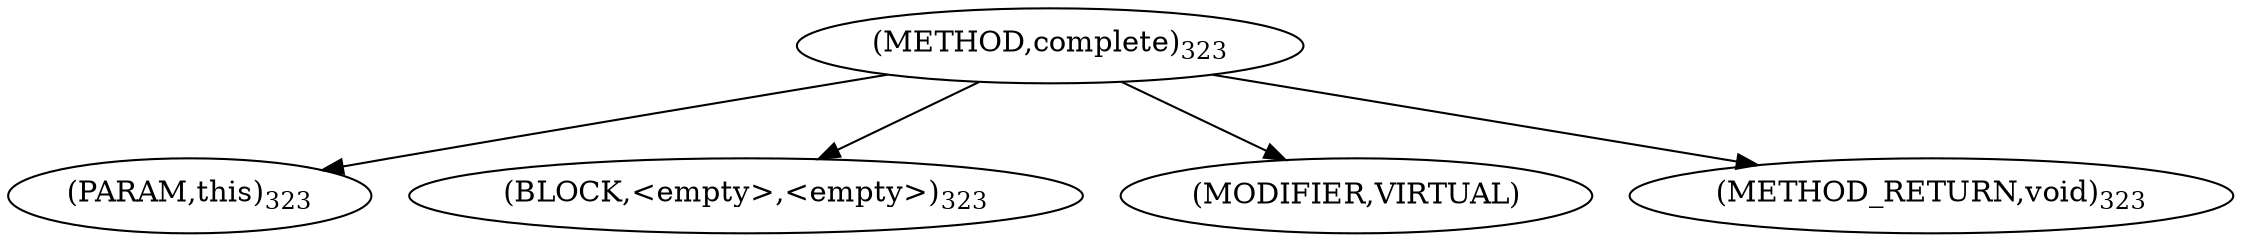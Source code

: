 digraph "complete" {  
"907" [label = <(METHOD,complete)<SUB>323</SUB>> ]
"908" [label = <(PARAM,this)<SUB>323</SUB>> ]
"909" [label = <(BLOCK,&lt;empty&gt;,&lt;empty&gt;)<SUB>323</SUB>> ]
"910" [label = <(MODIFIER,VIRTUAL)> ]
"911" [label = <(METHOD_RETURN,void)<SUB>323</SUB>> ]
  "907" -> "908" 
  "907" -> "909" 
  "907" -> "910" 
  "907" -> "911" 
}
